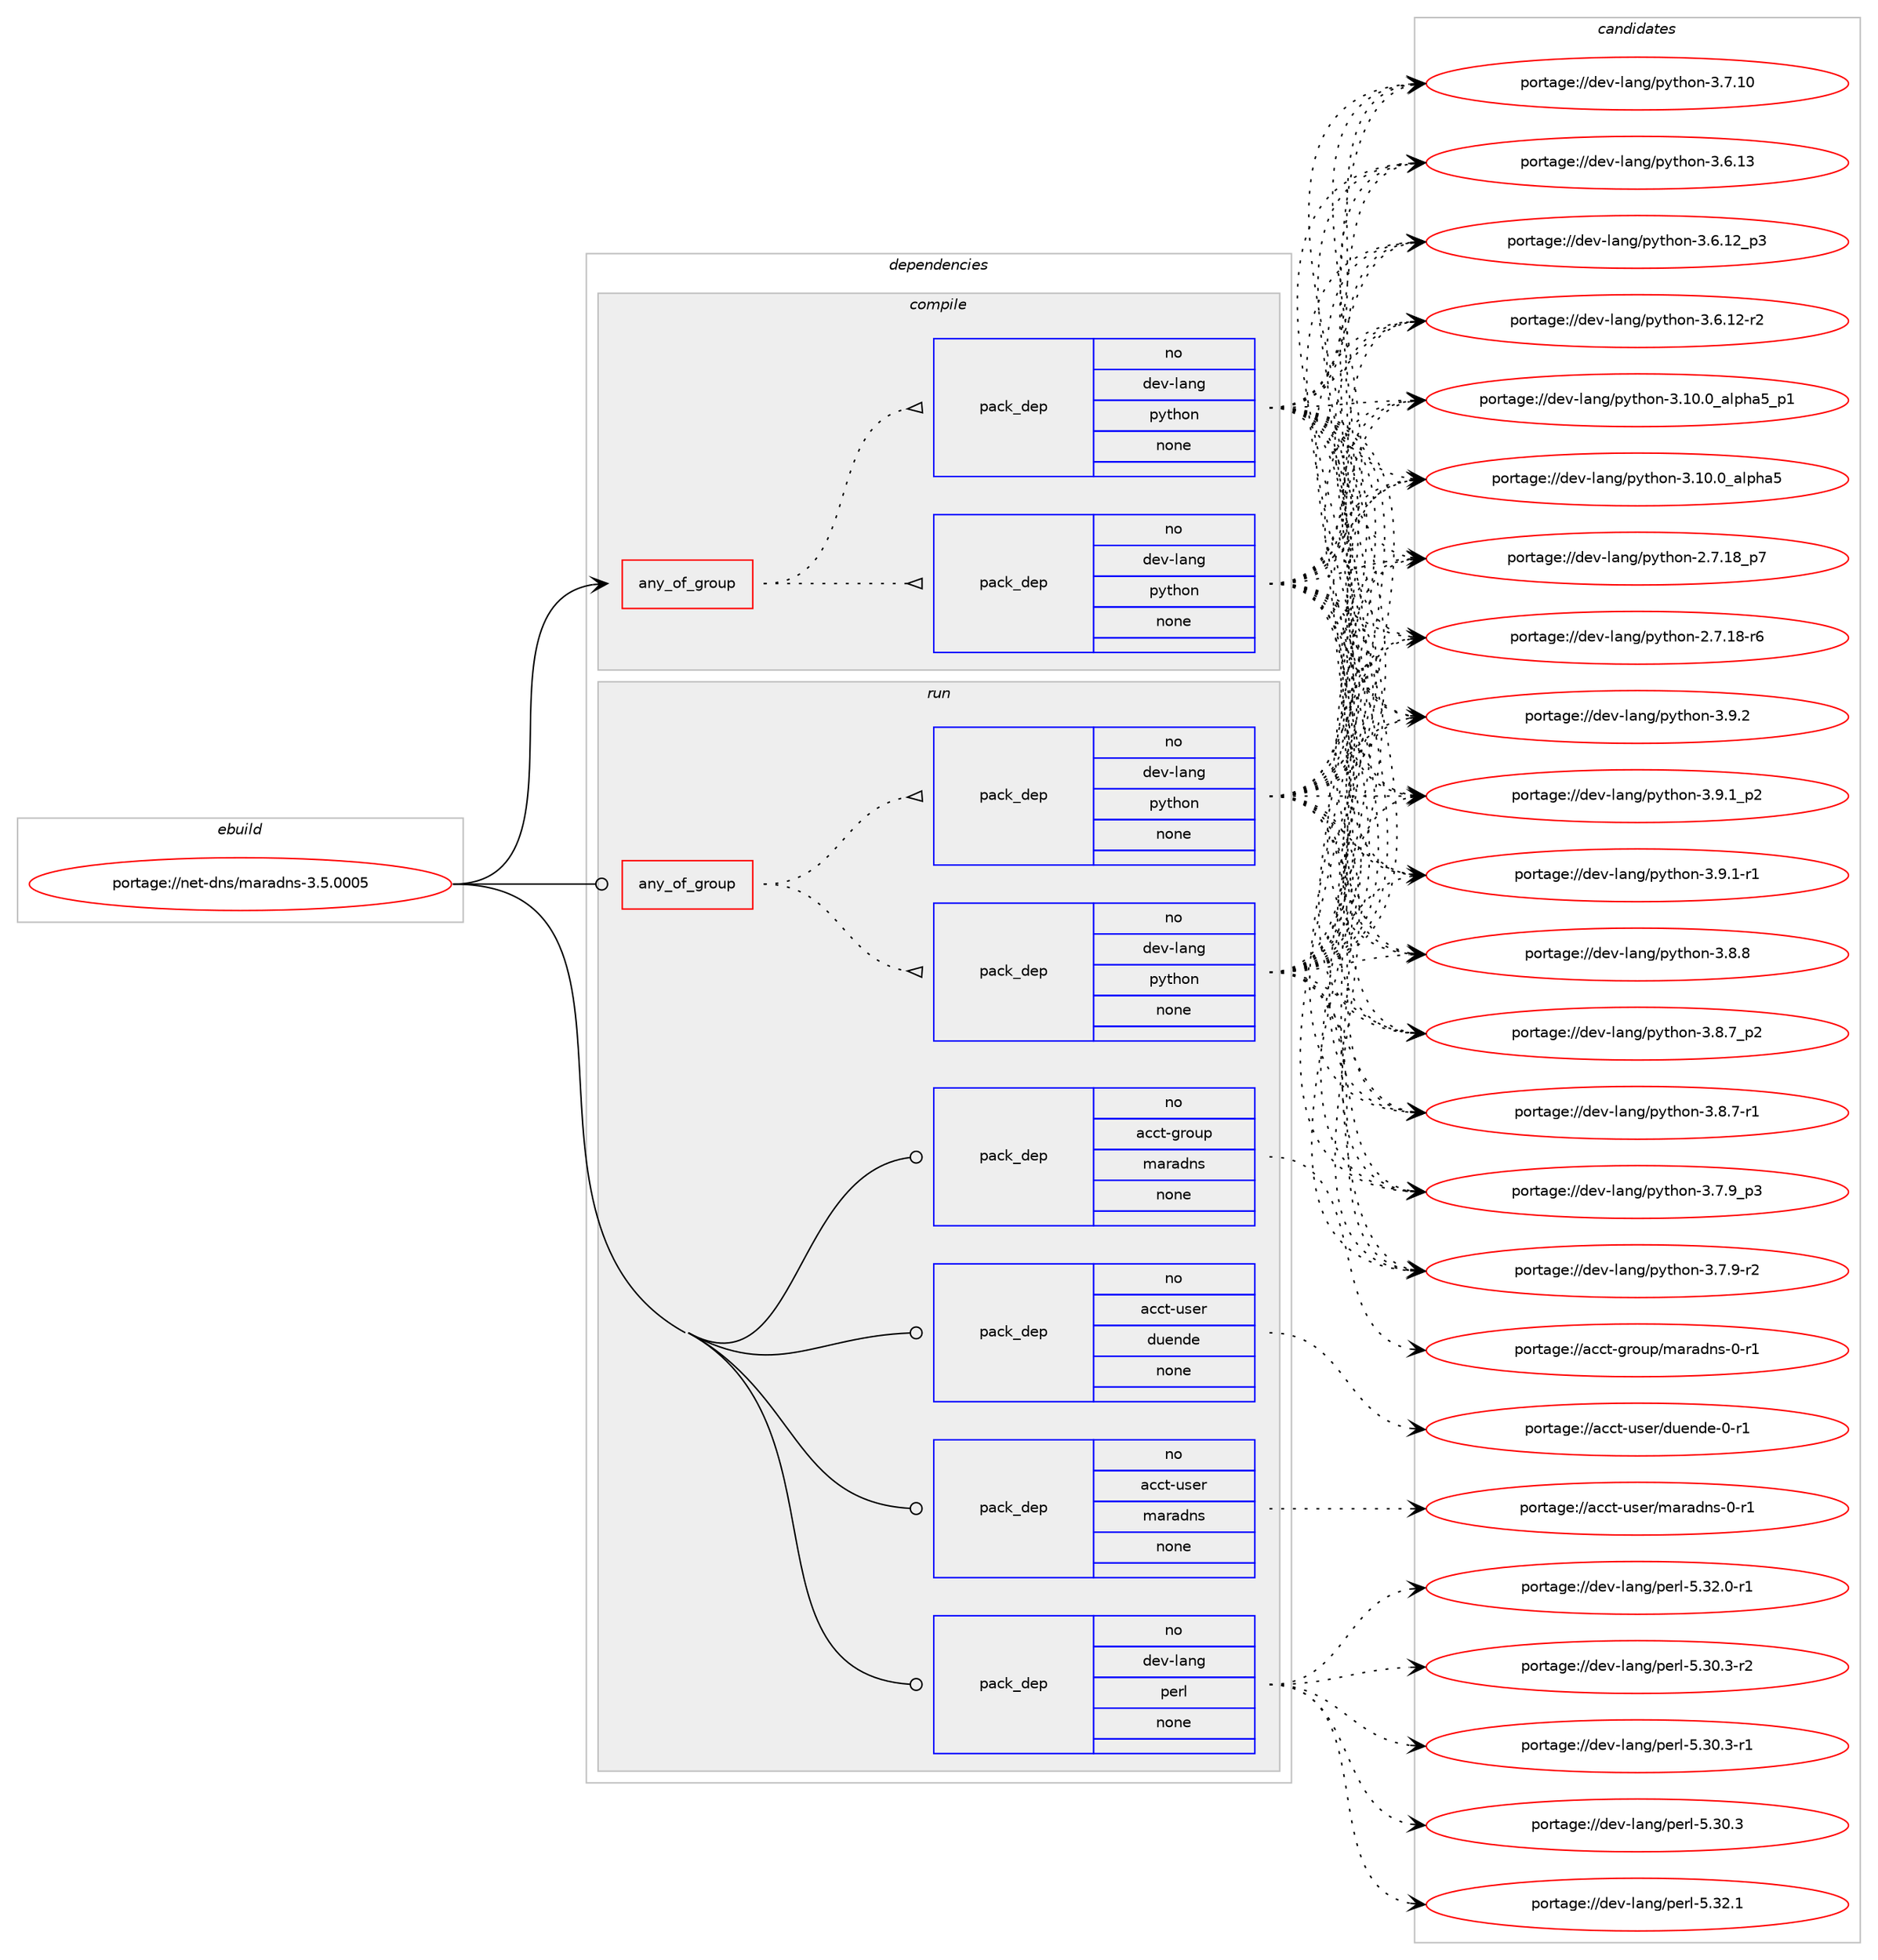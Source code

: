 digraph prolog {

# *************
# Graph options
# *************

newrank=true;
concentrate=true;
compound=true;
graph [rankdir=LR,fontname=Helvetica,fontsize=10,ranksep=1.5];#, ranksep=2.5, nodesep=0.2];
edge  [arrowhead=vee];
node  [fontname=Helvetica,fontsize=10];

# **********
# The ebuild
# **********

subgraph cluster_leftcol {
color=gray;
rank=same;
label=<<i>ebuild</i>>;
id [label="portage://net-dns/maradns-3.5.0005", color=red, width=4, href="../net-dns/maradns-3.5.0005.svg"];
}

# ****************
# The dependencies
# ****************

subgraph cluster_midcol {
color=gray;
label=<<i>dependencies</i>>;
subgraph cluster_compile {
fillcolor="#eeeeee";
style=filled;
label=<<i>compile</i>>;
subgraph any133 {
dependency14243 [label=<<TABLE BORDER="0" CELLBORDER="1" CELLSPACING="0" CELLPADDING="4"><TR><TD CELLPADDING="10">any_of_group</TD></TR></TABLE>>, shape=none, color=red];subgraph pack10180 {
dependency14244 [label=<<TABLE BORDER="0" CELLBORDER="1" CELLSPACING="0" CELLPADDING="4" WIDTH="220"><TR><TD ROWSPAN="6" CELLPADDING="30">pack_dep</TD></TR><TR><TD WIDTH="110">no</TD></TR><TR><TD>dev-lang</TD></TR><TR><TD>python</TD></TR><TR><TD>none</TD></TR><TR><TD></TD></TR></TABLE>>, shape=none, color=blue];
}
dependency14243:e -> dependency14244:w [weight=20,style="dotted",arrowhead="oinv"];
subgraph pack10181 {
dependency14245 [label=<<TABLE BORDER="0" CELLBORDER="1" CELLSPACING="0" CELLPADDING="4" WIDTH="220"><TR><TD ROWSPAN="6" CELLPADDING="30">pack_dep</TD></TR><TR><TD WIDTH="110">no</TD></TR><TR><TD>dev-lang</TD></TR><TR><TD>python</TD></TR><TR><TD>none</TD></TR><TR><TD></TD></TR></TABLE>>, shape=none, color=blue];
}
dependency14243:e -> dependency14245:w [weight=20,style="dotted",arrowhead="oinv"];
}
id:e -> dependency14243:w [weight=20,style="solid",arrowhead="vee"];
}
subgraph cluster_compileandrun {
fillcolor="#eeeeee";
style=filled;
label=<<i>compile and run</i>>;
}
subgraph cluster_run {
fillcolor="#eeeeee";
style=filled;
label=<<i>run</i>>;
subgraph any134 {
dependency14246 [label=<<TABLE BORDER="0" CELLBORDER="1" CELLSPACING="0" CELLPADDING="4"><TR><TD CELLPADDING="10">any_of_group</TD></TR></TABLE>>, shape=none, color=red];subgraph pack10182 {
dependency14247 [label=<<TABLE BORDER="0" CELLBORDER="1" CELLSPACING="0" CELLPADDING="4" WIDTH="220"><TR><TD ROWSPAN="6" CELLPADDING="30">pack_dep</TD></TR><TR><TD WIDTH="110">no</TD></TR><TR><TD>dev-lang</TD></TR><TR><TD>python</TD></TR><TR><TD>none</TD></TR><TR><TD></TD></TR></TABLE>>, shape=none, color=blue];
}
dependency14246:e -> dependency14247:w [weight=20,style="dotted",arrowhead="oinv"];
subgraph pack10183 {
dependency14248 [label=<<TABLE BORDER="0" CELLBORDER="1" CELLSPACING="0" CELLPADDING="4" WIDTH="220"><TR><TD ROWSPAN="6" CELLPADDING="30">pack_dep</TD></TR><TR><TD WIDTH="110">no</TD></TR><TR><TD>dev-lang</TD></TR><TR><TD>python</TD></TR><TR><TD>none</TD></TR><TR><TD></TD></TR></TABLE>>, shape=none, color=blue];
}
dependency14246:e -> dependency14248:w [weight=20,style="dotted",arrowhead="oinv"];
}
id:e -> dependency14246:w [weight=20,style="solid",arrowhead="odot"];
subgraph pack10184 {
dependency14249 [label=<<TABLE BORDER="0" CELLBORDER="1" CELLSPACING="0" CELLPADDING="4" WIDTH="220"><TR><TD ROWSPAN="6" CELLPADDING="30">pack_dep</TD></TR><TR><TD WIDTH="110">no</TD></TR><TR><TD>acct-group</TD></TR><TR><TD>maradns</TD></TR><TR><TD>none</TD></TR><TR><TD></TD></TR></TABLE>>, shape=none, color=blue];
}
id:e -> dependency14249:w [weight=20,style="solid",arrowhead="odot"];
subgraph pack10185 {
dependency14250 [label=<<TABLE BORDER="0" CELLBORDER="1" CELLSPACING="0" CELLPADDING="4" WIDTH="220"><TR><TD ROWSPAN="6" CELLPADDING="30">pack_dep</TD></TR><TR><TD WIDTH="110">no</TD></TR><TR><TD>acct-user</TD></TR><TR><TD>duende</TD></TR><TR><TD>none</TD></TR><TR><TD></TD></TR></TABLE>>, shape=none, color=blue];
}
id:e -> dependency14250:w [weight=20,style="solid",arrowhead="odot"];
subgraph pack10186 {
dependency14251 [label=<<TABLE BORDER="0" CELLBORDER="1" CELLSPACING="0" CELLPADDING="4" WIDTH="220"><TR><TD ROWSPAN="6" CELLPADDING="30">pack_dep</TD></TR><TR><TD WIDTH="110">no</TD></TR><TR><TD>acct-user</TD></TR><TR><TD>maradns</TD></TR><TR><TD>none</TD></TR><TR><TD></TD></TR></TABLE>>, shape=none, color=blue];
}
id:e -> dependency14251:w [weight=20,style="solid",arrowhead="odot"];
subgraph pack10187 {
dependency14252 [label=<<TABLE BORDER="0" CELLBORDER="1" CELLSPACING="0" CELLPADDING="4" WIDTH="220"><TR><TD ROWSPAN="6" CELLPADDING="30">pack_dep</TD></TR><TR><TD WIDTH="110">no</TD></TR><TR><TD>dev-lang</TD></TR><TR><TD>perl</TD></TR><TR><TD>none</TD></TR><TR><TD></TD></TR></TABLE>>, shape=none, color=blue];
}
id:e -> dependency14252:w [weight=20,style="solid",arrowhead="odot"];
}
}

# **************
# The candidates
# **************

subgraph cluster_choices {
rank=same;
color=gray;
label=<<i>candidates</i>>;

subgraph choice10180 {
color=black;
nodesep=1;
choice100101118451089711010347112121116104111110455146574650 [label="portage://dev-lang/python-3.9.2", color=red, width=4,href="../dev-lang/python-3.9.2.svg"];
choice1001011184510897110103471121211161041111104551465746499511250 [label="portage://dev-lang/python-3.9.1_p2", color=red, width=4,href="../dev-lang/python-3.9.1_p2.svg"];
choice1001011184510897110103471121211161041111104551465746494511449 [label="portage://dev-lang/python-3.9.1-r1", color=red, width=4,href="../dev-lang/python-3.9.1-r1.svg"];
choice100101118451089711010347112121116104111110455146564656 [label="portage://dev-lang/python-3.8.8", color=red, width=4,href="../dev-lang/python-3.8.8.svg"];
choice1001011184510897110103471121211161041111104551465646559511250 [label="portage://dev-lang/python-3.8.7_p2", color=red, width=4,href="../dev-lang/python-3.8.7_p2.svg"];
choice1001011184510897110103471121211161041111104551465646554511449 [label="portage://dev-lang/python-3.8.7-r1", color=red, width=4,href="../dev-lang/python-3.8.7-r1.svg"];
choice1001011184510897110103471121211161041111104551465546579511251 [label="portage://dev-lang/python-3.7.9_p3", color=red, width=4,href="../dev-lang/python-3.7.9_p3.svg"];
choice1001011184510897110103471121211161041111104551465546574511450 [label="portage://dev-lang/python-3.7.9-r2", color=red, width=4,href="../dev-lang/python-3.7.9-r2.svg"];
choice10010111845108971101034711212111610411111045514655464948 [label="portage://dev-lang/python-3.7.10", color=red, width=4,href="../dev-lang/python-3.7.10.svg"];
choice10010111845108971101034711212111610411111045514654464951 [label="portage://dev-lang/python-3.6.13", color=red, width=4,href="../dev-lang/python-3.6.13.svg"];
choice100101118451089711010347112121116104111110455146544649509511251 [label="portage://dev-lang/python-3.6.12_p3", color=red, width=4,href="../dev-lang/python-3.6.12_p3.svg"];
choice100101118451089711010347112121116104111110455146544649504511450 [label="portage://dev-lang/python-3.6.12-r2", color=red, width=4,href="../dev-lang/python-3.6.12-r2.svg"];
choice10010111845108971101034711212111610411111045514649484648959710811210497539511249 [label="portage://dev-lang/python-3.10.0_alpha5_p1", color=red, width=4,href="../dev-lang/python-3.10.0_alpha5_p1.svg"];
choice1001011184510897110103471121211161041111104551464948464895971081121049753 [label="portage://dev-lang/python-3.10.0_alpha5", color=red, width=4,href="../dev-lang/python-3.10.0_alpha5.svg"];
choice100101118451089711010347112121116104111110455046554649569511255 [label="portage://dev-lang/python-2.7.18_p7", color=red, width=4,href="../dev-lang/python-2.7.18_p7.svg"];
choice100101118451089711010347112121116104111110455046554649564511454 [label="portage://dev-lang/python-2.7.18-r6", color=red, width=4,href="../dev-lang/python-2.7.18-r6.svg"];
dependency14244:e -> choice100101118451089711010347112121116104111110455146574650:w [style=dotted,weight="100"];
dependency14244:e -> choice1001011184510897110103471121211161041111104551465746499511250:w [style=dotted,weight="100"];
dependency14244:e -> choice1001011184510897110103471121211161041111104551465746494511449:w [style=dotted,weight="100"];
dependency14244:e -> choice100101118451089711010347112121116104111110455146564656:w [style=dotted,weight="100"];
dependency14244:e -> choice1001011184510897110103471121211161041111104551465646559511250:w [style=dotted,weight="100"];
dependency14244:e -> choice1001011184510897110103471121211161041111104551465646554511449:w [style=dotted,weight="100"];
dependency14244:e -> choice1001011184510897110103471121211161041111104551465546579511251:w [style=dotted,weight="100"];
dependency14244:e -> choice1001011184510897110103471121211161041111104551465546574511450:w [style=dotted,weight="100"];
dependency14244:e -> choice10010111845108971101034711212111610411111045514655464948:w [style=dotted,weight="100"];
dependency14244:e -> choice10010111845108971101034711212111610411111045514654464951:w [style=dotted,weight="100"];
dependency14244:e -> choice100101118451089711010347112121116104111110455146544649509511251:w [style=dotted,weight="100"];
dependency14244:e -> choice100101118451089711010347112121116104111110455146544649504511450:w [style=dotted,weight="100"];
dependency14244:e -> choice10010111845108971101034711212111610411111045514649484648959710811210497539511249:w [style=dotted,weight="100"];
dependency14244:e -> choice1001011184510897110103471121211161041111104551464948464895971081121049753:w [style=dotted,weight="100"];
dependency14244:e -> choice100101118451089711010347112121116104111110455046554649569511255:w [style=dotted,weight="100"];
dependency14244:e -> choice100101118451089711010347112121116104111110455046554649564511454:w [style=dotted,weight="100"];
}
subgraph choice10181 {
color=black;
nodesep=1;
choice100101118451089711010347112121116104111110455146574650 [label="portage://dev-lang/python-3.9.2", color=red, width=4,href="../dev-lang/python-3.9.2.svg"];
choice1001011184510897110103471121211161041111104551465746499511250 [label="portage://dev-lang/python-3.9.1_p2", color=red, width=4,href="../dev-lang/python-3.9.1_p2.svg"];
choice1001011184510897110103471121211161041111104551465746494511449 [label="portage://dev-lang/python-3.9.1-r1", color=red, width=4,href="../dev-lang/python-3.9.1-r1.svg"];
choice100101118451089711010347112121116104111110455146564656 [label="portage://dev-lang/python-3.8.8", color=red, width=4,href="../dev-lang/python-3.8.8.svg"];
choice1001011184510897110103471121211161041111104551465646559511250 [label="portage://dev-lang/python-3.8.7_p2", color=red, width=4,href="../dev-lang/python-3.8.7_p2.svg"];
choice1001011184510897110103471121211161041111104551465646554511449 [label="portage://dev-lang/python-3.8.7-r1", color=red, width=4,href="../dev-lang/python-3.8.7-r1.svg"];
choice1001011184510897110103471121211161041111104551465546579511251 [label="portage://dev-lang/python-3.7.9_p3", color=red, width=4,href="../dev-lang/python-3.7.9_p3.svg"];
choice1001011184510897110103471121211161041111104551465546574511450 [label="portage://dev-lang/python-3.7.9-r2", color=red, width=4,href="../dev-lang/python-3.7.9-r2.svg"];
choice10010111845108971101034711212111610411111045514655464948 [label="portage://dev-lang/python-3.7.10", color=red, width=4,href="../dev-lang/python-3.7.10.svg"];
choice10010111845108971101034711212111610411111045514654464951 [label="portage://dev-lang/python-3.6.13", color=red, width=4,href="../dev-lang/python-3.6.13.svg"];
choice100101118451089711010347112121116104111110455146544649509511251 [label="portage://dev-lang/python-3.6.12_p3", color=red, width=4,href="../dev-lang/python-3.6.12_p3.svg"];
choice100101118451089711010347112121116104111110455146544649504511450 [label="portage://dev-lang/python-3.6.12-r2", color=red, width=4,href="../dev-lang/python-3.6.12-r2.svg"];
choice10010111845108971101034711212111610411111045514649484648959710811210497539511249 [label="portage://dev-lang/python-3.10.0_alpha5_p1", color=red, width=4,href="../dev-lang/python-3.10.0_alpha5_p1.svg"];
choice1001011184510897110103471121211161041111104551464948464895971081121049753 [label="portage://dev-lang/python-3.10.0_alpha5", color=red, width=4,href="../dev-lang/python-3.10.0_alpha5.svg"];
choice100101118451089711010347112121116104111110455046554649569511255 [label="portage://dev-lang/python-2.7.18_p7", color=red, width=4,href="../dev-lang/python-2.7.18_p7.svg"];
choice100101118451089711010347112121116104111110455046554649564511454 [label="portage://dev-lang/python-2.7.18-r6", color=red, width=4,href="../dev-lang/python-2.7.18-r6.svg"];
dependency14245:e -> choice100101118451089711010347112121116104111110455146574650:w [style=dotted,weight="100"];
dependency14245:e -> choice1001011184510897110103471121211161041111104551465746499511250:w [style=dotted,weight="100"];
dependency14245:e -> choice1001011184510897110103471121211161041111104551465746494511449:w [style=dotted,weight="100"];
dependency14245:e -> choice100101118451089711010347112121116104111110455146564656:w [style=dotted,weight="100"];
dependency14245:e -> choice1001011184510897110103471121211161041111104551465646559511250:w [style=dotted,weight="100"];
dependency14245:e -> choice1001011184510897110103471121211161041111104551465646554511449:w [style=dotted,weight="100"];
dependency14245:e -> choice1001011184510897110103471121211161041111104551465546579511251:w [style=dotted,weight="100"];
dependency14245:e -> choice1001011184510897110103471121211161041111104551465546574511450:w [style=dotted,weight="100"];
dependency14245:e -> choice10010111845108971101034711212111610411111045514655464948:w [style=dotted,weight="100"];
dependency14245:e -> choice10010111845108971101034711212111610411111045514654464951:w [style=dotted,weight="100"];
dependency14245:e -> choice100101118451089711010347112121116104111110455146544649509511251:w [style=dotted,weight="100"];
dependency14245:e -> choice100101118451089711010347112121116104111110455146544649504511450:w [style=dotted,weight="100"];
dependency14245:e -> choice10010111845108971101034711212111610411111045514649484648959710811210497539511249:w [style=dotted,weight="100"];
dependency14245:e -> choice1001011184510897110103471121211161041111104551464948464895971081121049753:w [style=dotted,weight="100"];
dependency14245:e -> choice100101118451089711010347112121116104111110455046554649569511255:w [style=dotted,weight="100"];
dependency14245:e -> choice100101118451089711010347112121116104111110455046554649564511454:w [style=dotted,weight="100"];
}
subgraph choice10182 {
color=black;
nodesep=1;
choice100101118451089711010347112121116104111110455146574650 [label="portage://dev-lang/python-3.9.2", color=red, width=4,href="../dev-lang/python-3.9.2.svg"];
choice1001011184510897110103471121211161041111104551465746499511250 [label="portage://dev-lang/python-3.9.1_p2", color=red, width=4,href="../dev-lang/python-3.9.1_p2.svg"];
choice1001011184510897110103471121211161041111104551465746494511449 [label="portage://dev-lang/python-3.9.1-r1", color=red, width=4,href="../dev-lang/python-3.9.1-r1.svg"];
choice100101118451089711010347112121116104111110455146564656 [label="portage://dev-lang/python-3.8.8", color=red, width=4,href="../dev-lang/python-3.8.8.svg"];
choice1001011184510897110103471121211161041111104551465646559511250 [label="portage://dev-lang/python-3.8.7_p2", color=red, width=4,href="../dev-lang/python-3.8.7_p2.svg"];
choice1001011184510897110103471121211161041111104551465646554511449 [label="portage://dev-lang/python-3.8.7-r1", color=red, width=4,href="../dev-lang/python-3.8.7-r1.svg"];
choice1001011184510897110103471121211161041111104551465546579511251 [label="portage://dev-lang/python-3.7.9_p3", color=red, width=4,href="../dev-lang/python-3.7.9_p3.svg"];
choice1001011184510897110103471121211161041111104551465546574511450 [label="portage://dev-lang/python-3.7.9-r2", color=red, width=4,href="../dev-lang/python-3.7.9-r2.svg"];
choice10010111845108971101034711212111610411111045514655464948 [label="portage://dev-lang/python-3.7.10", color=red, width=4,href="../dev-lang/python-3.7.10.svg"];
choice10010111845108971101034711212111610411111045514654464951 [label="portage://dev-lang/python-3.6.13", color=red, width=4,href="../dev-lang/python-3.6.13.svg"];
choice100101118451089711010347112121116104111110455146544649509511251 [label="portage://dev-lang/python-3.6.12_p3", color=red, width=4,href="../dev-lang/python-3.6.12_p3.svg"];
choice100101118451089711010347112121116104111110455146544649504511450 [label="portage://dev-lang/python-3.6.12-r2", color=red, width=4,href="../dev-lang/python-3.6.12-r2.svg"];
choice10010111845108971101034711212111610411111045514649484648959710811210497539511249 [label="portage://dev-lang/python-3.10.0_alpha5_p1", color=red, width=4,href="../dev-lang/python-3.10.0_alpha5_p1.svg"];
choice1001011184510897110103471121211161041111104551464948464895971081121049753 [label="portage://dev-lang/python-3.10.0_alpha5", color=red, width=4,href="../dev-lang/python-3.10.0_alpha5.svg"];
choice100101118451089711010347112121116104111110455046554649569511255 [label="portage://dev-lang/python-2.7.18_p7", color=red, width=4,href="../dev-lang/python-2.7.18_p7.svg"];
choice100101118451089711010347112121116104111110455046554649564511454 [label="portage://dev-lang/python-2.7.18-r6", color=red, width=4,href="../dev-lang/python-2.7.18-r6.svg"];
dependency14247:e -> choice100101118451089711010347112121116104111110455146574650:w [style=dotted,weight="100"];
dependency14247:e -> choice1001011184510897110103471121211161041111104551465746499511250:w [style=dotted,weight="100"];
dependency14247:e -> choice1001011184510897110103471121211161041111104551465746494511449:w [style=dotted,weight="100"];
dependency14247:e -> choice100101118451089711010347112121116104111110455146564656:w [style=dotted,weight="100"];
dependency14247:e -> choice1001011184510897110103471121211161041111104551465646559511250:w [style=dotted,weight="100"];
dependency14247:e -> choice1001011184510897110103471121211161041111104551465646554511449:w [style=dotted,weight="100"];
dependency14247:e -> choice1001011184510897110103471121211161041111104551465546579511251:w [style=dotted,weight="100"];
dependency14247:e -> choice1001011184510897110103471121211161041111104551465546574511450:w [style=dotted,weight="100"];
dependency14247:e -> choice10010111845108971101034711212111610411111045514655464948:w [style=dotted,weight="100"];
dependency14247:e -> choice10010111845108971101034711212111610411111045514654464951:w [style=dotted,weight="100"];
dependency14247:e -> choice100101118451089711010347112121116104111110455146544649509511251:w [style=dotted,weight="100"];
dependency14247:e -> choice100101118451089711010347112121116104111110455146544649504511450:w [style=dotted,weight="100"];
dependency14247:e -> choice10010111845108971101034711212111610411111045514649484648959710811210497539511249:w [style=dotted,weight="100"];
dependency14247:e -> choice1001011184510897110103471121211161041111104551464948464895971081121049753:w [style=dotted,weight="100"];
dependency14247:e -> choice100101118451089711010347112121116104111110455046554649569511255:w [style=dotted,weight="100"];
dependency14247:e -> choice100101118451089711010347112121116104111110455046554649564511454:w [style=dotted,weight="100"];
}
subgraph choice10183 {
color=black;
nodesep=1;
choice100101118451089711010347112121116104111110455146574650 [label="portage://dev-lang/python-3.9.2", color=red, width=4,href="../dev-lang/python-3.9.2.svg"];
choice1001011184510897110103471121211161041111104551465746499511250 [label="portage://dev-lang/python-3.9.1_p2", color=red, width=4,href="../dev-lang/python-3.9.1_p2.svg"];
choice1001011184510897110103471121211161041111104551465746494511449 [label="portage://dev-lang/python-3.9.1-r1", color=red, width=4,href="../dev-lang/python-3.9.1-r1.svg"];
choice100101118451089711010347112121116104111110455146564656 [label="portage://dev-lang/python-3.8.8", color=red, width=4,href="../dev-lang/python-3.8.8.svg"];
choice1001011184510897110103471121211161041111104551465646559511250 [label="portage://dev-lang/python-3.8.7_p2", color=red, width=4,href="../dev-lang/python-3.8.7_p2.svg"];
choice1001011184510897110103471121211161041111104551465646554511449 [label="portage://dev-lang/python-3.8.7-r1", color=red, width=4,href="../dev-lang/python-3.8.7-r1.svg"];
choice1001011184510897110103471121211161041111104551465546579511251 [label="portage://dev-lang/python-3.7.9_p3", color=red, width=4,href="../dev-lang/python-3.7.9_p3.svg"];
choice1001011184510897110103471121211161041111104551465546574511450 [label="portage://dev-lang/python-3.7.9-r2", color=red, width=4,href="../dev-lang/python-3.7.9-r2.svg"];
choice10010111845108971101034711212111610411111045514655464948 [label="portage://dev-lang/python-3.7.10", color=red, width=4,href="../dev-lang/python-3.7.10.svg"];
choice10010111845108971101034711212111610411111045514654464951 [label="portage://dev-lang/python-3.6.13", color=red, width=4,href="../dev-lang/python-3.6.13.svg"];
choice100101118451089711010347112121116104111110455146544649509511251 [label="portage://dev-lang/python-3.6.12_p3", color=red, width=4,href="../dev-lang/python-3.6.12_p3.svg"];
choice100101118451089711010347112121116104111110455146544649504511450 [label="portage://dev-lang/python-3.6.12-r2", color=red, width=4,href="../dev-lang/python-3.6.12-r2.svg"];
choice10010111845108971101034711212111610411111045514649484648959710811210497539511249 [label="portage://dev-lang/python-3.10.0_alpha5_p1", color=red, width=4,href="../dev-lang/python-3.10.0_alpha5_p1.svg"];
choice1001011184510897110103471121211161041111104551464948464895971081121049753 [label="portage://dev-lang/python-3.10.0_alpha5", color=red, width=4,href="../dev-lang/python-3.10.0_alpha5.svg"];
choice100101118451089711010347112121116104111110455046554649569511255 [label="portage://dev-lang/python-2.7.18_p7", color=red, width=4,href="../dev-lang/python-2.7.18_p7.svg"];
choice100101118451089711010347112121116104111110455046554649564511454 [label="portage://dev-lang/python-2.7.18-r6", color=red, width=4,href="../dev-lang/python-2.7.18-r6.svg"];
dependency14248:e -> choice100101118451089711010347112121116104111110455146574650:w [style=dotted,weight="100"];
dependency14248:e -> choice1001011184510897110103471121211161041111104551465746499511250:w [style=dotted,weight="100"];
dependency14248:e -> choice1001011184510897110103471121211161041111104551465746494511449:w [style=dotted,weight="100"];
dependency14248:e -> choice100101118451089711010347112121116104111110455146564656:w [style=dotted,weight="100"];
dependency14248:e -> choice1001011184510897110103471121211161041111104551465646559511250:w [style=dotted,weight="100"];
dependency14248:e -> choice1001011184510897110103471121211161041111104551465646554511449:w [style=dotted,weight="100"];
dependency14248:e -> choice1001011184510897110103471121211161041111104551465546579511251:w [style=dotted,weight="100"];
dependency14248:e -> choice1001011184510897110103471121211161041111104551465546574511450:w [style=dotted,weight="100"];
dependency14248:e -> choice10010111845108971101034711212111610411111045514655464948:w [style=dotted,weight="100"];
dependency14248:e -> choice10010111845108971101034711212111610411111045514654464951:w [style=dotted,weight="100"];
dependency14248:e -> choice100101118451089711010347112121116104111110455146544649509511251:w [style=dotted,weight="100"];
dependency14248:e -> choice100101118451089711010347112121116104111110455146544649504511450:w [style=dotted,weight="100"];
dependency14248:e -> choice10010111845108971101034711212111610411111045514649484648959710811210497539511249:w [style=dotted,weight="100"];
dependency14248:e -> choice1001011184510897110103471121211161041111104551464948464895971081121049753:w [style=dotted,weight="100"];
dependency14248:e -> choice100101118451089711010347112121116104111110455046554649569511255:w [style=dotted,weight="100"];
dependency14248:e -> choice100101118451089711010347112121116104111110455046554649564511454:w [style=dotted,weight="100"];
}
subgraph choice10184 {
color=black;
nodesep=1;
choice9799991164510311411111711247109971149710011011545484511449 [label="portage://acct-group/maradns-0-r1", color=red, width=4,href="../acct-group/maradns-0-r1.svg"];
dependency14249:e -> choice9799991164510311411111711247109971149710011011545484511449:w [style=dotted,weight="100"];
}
subgraph choice10185 {
color=black;
nodesep=1;
choice979999116451171151011144710011710111010010145484511449 [label="portage://acct-user/duende-0-r1", color=red, width=4,href="../acct-user/duende-0-r1.svg"];
dependency14250:e -> choice979999116451171151011144710011710111010010145484511449:w [style=dotted,weight="100"];
}
subgraph choice10186 {
color=black;
nodesep=1;
choice9799991164511711510111447109971149710011011545484511449 [label="portage://acct-user/maradns-0-r1", color=red, width=4,href="../acct-user/maradns-0-r1.svg"];
dependency14251:e -> choice9799991164511711510111447109971149710011011545484511449:w [style=dotted,weight="100"];
}
subgraph choice10187 {
color=black;
nodesep=1;
choice10010111845108971101034711210111410845534651504649 [label="portage://dev-lang/perl-5.32.1", color=red, width=4,href="../dev-lang/perl-5.32.1.svg"];
choice100101118451089711010347112101114108455346515046484511449 [label="portage://dev-lang/perl-5.32.0-r1", color=red, width=4,href="../dev-lang/perl-5.32.0-r1.svg"];
choice100101118451089711010347112101114108455346514846514511450 [label="portage://dev-lang/perl-5.30.3-r2", color=red, width=4,href="../dev-lang/perl-5.30.3-r2.svg"];
choice100101118451089711010347112101114108455346514846514511449 [label="portage://dev-lang/perl-5.30.3-r1", color=red, width=4,href="../dev-lang/perl-5.30.3-r1.svg"];
choice10010111845108971101034711210111410845534651484651 [label="portage://dev-lang/perl-5.30.3", color=red, width=4,href="../dev-lang/perl-5.30.3.svg"];
dependency14252:e -> choice10010111845108971101034711210111410845534651504649:w [style=dotted,weight="100"];
dependency14252:e -> choice100101118451089711010347112101114108455346515046484511449:w [style=dotted,weight="100"];
dependency14252:e -> choice100101118451089711010347112101114108455346514846514511450:w [style=dotted,weight="100"];
dependency14252:e -> choice100101118451089711010347112101114108455346514846514511449:w [style=dotted,weight="100"];
dependency14252:e -> choice10010111845108971101034711210111410845534651484651:w [style=dotted,weight="100"];
}
}

}

